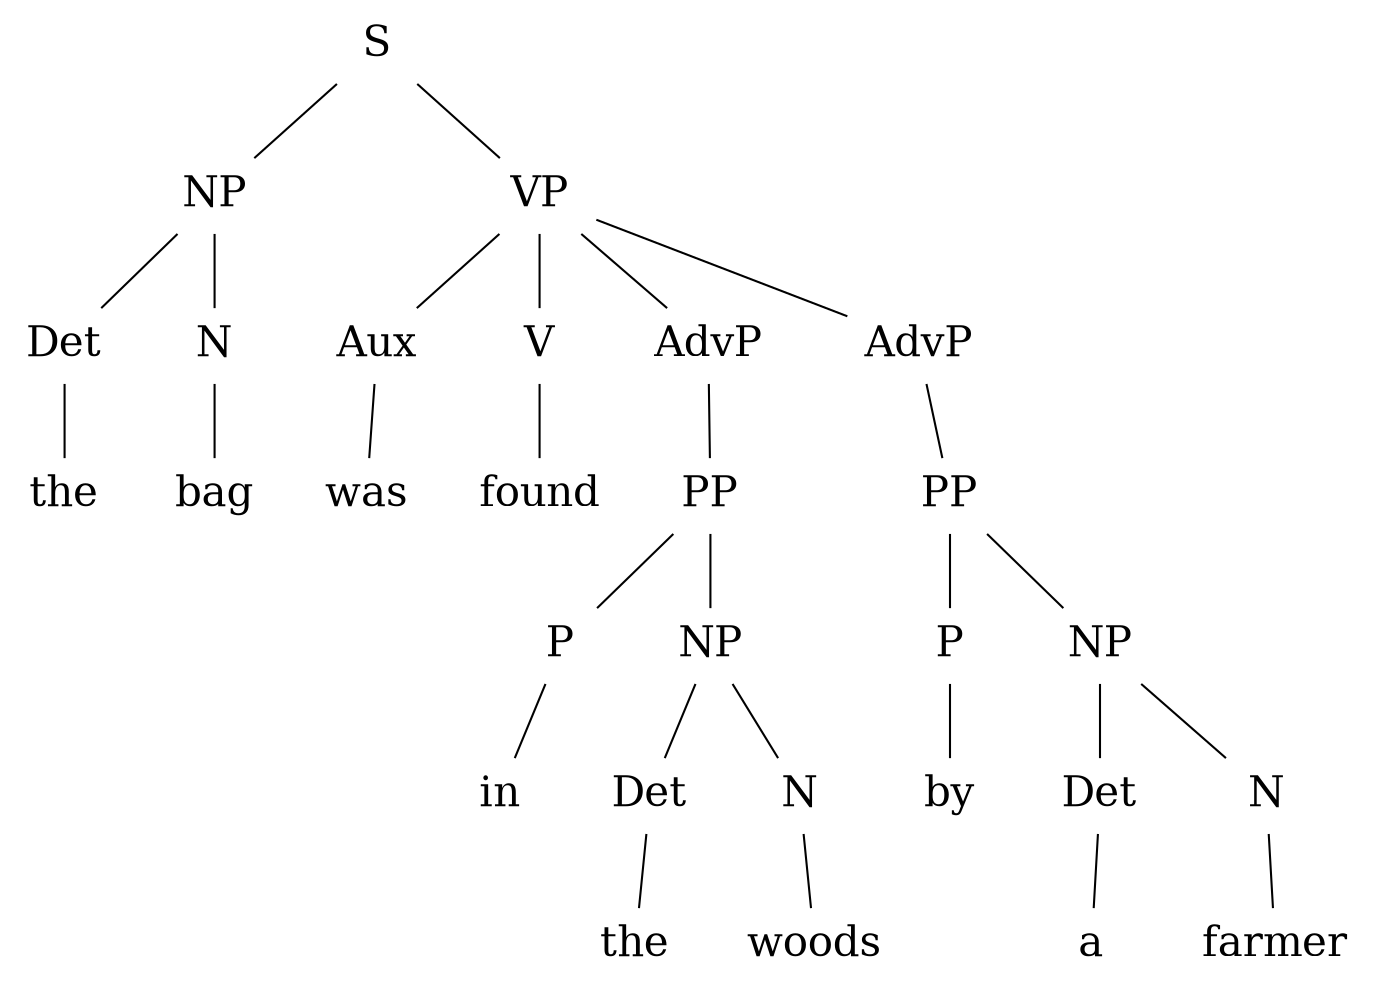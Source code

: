 graph Tree {
splines=false
margin=0
N1 [label="S" shape=plaintext fontsize=20]
N2 [label="NP" shape=plaintext fontsize=20]
N1--N2
N3 [label="Det" shape=plaintext fontsize=20]
N2--N3
N4 [label="the" shape=plaintext fontsize=20]
N3--N4
N31 [label="N" shape=plaintext fontsize=20]
N2--N31
N41 [label="bag" shape=plaintext fontsize=20]
N31--N41
N5 [label="VP" shape=plaintext fontsize=20]
N1--N5
N6 [label="Aux" shape=plaintext fontsize=20]
N5--N6
N7 [label="was" shape=plaintext fontsize=20]
N6--N7
N8 [label="V" shape=plaintext fontsize=20]
N5--N8
N9 [label="found" shape=plaintext fontsize=20]
N8--N9
N10 [label="AdvP" shape=plaintext fontsize=20]
N5--N10
N11 [label="PP" shape=plaintext fontsize=20]
N10--N11
N12 [label="P" shape=plaintext fontsize=20]
N11--N12
N121 [label="in" shape=plaintext fontsize=20]
N12--N121
N13 [label="NP" shape=plaintext fontsize=20]
N11--N13
N14 [label="Det" shape=plaintext fontsize=20]
N13--N14
N15 [label="N" shape=plaintext fontsize=20]
N13--N15
N16 [label="the" shape=plaintext fontsize=20]
N14--N16
N17 [label="woods" shape=plaintext fontsize=20]
N15--N17
AN10 [label="AdvP" shape=plaintext fontsize=20]
N5--AN10
AN11 [label="PP" shape=plaintext fontsize=20]
AN10--AN11
AN12 [label="P" shape=plaintext fontsize=20]
AN11--AN12
AN121 [label="by" shape=plaintext fontsize=20]
AN12--AN121
AN13 [label="NP" shape=plaintext fontsize=20]
AN11--AN13
AN14 [label="Det" shape=plaintext fontsize=20]
AN13--AN14
AN15 [label="N" shape=plaintext fontsize=20]
AN13--AN15
AN16 [label="a" shape=plaintext fontsize=20]
AN14--AN16
AN17 [label="farmer" shape=plaintext fontsize=20]
AN15--AN17
}